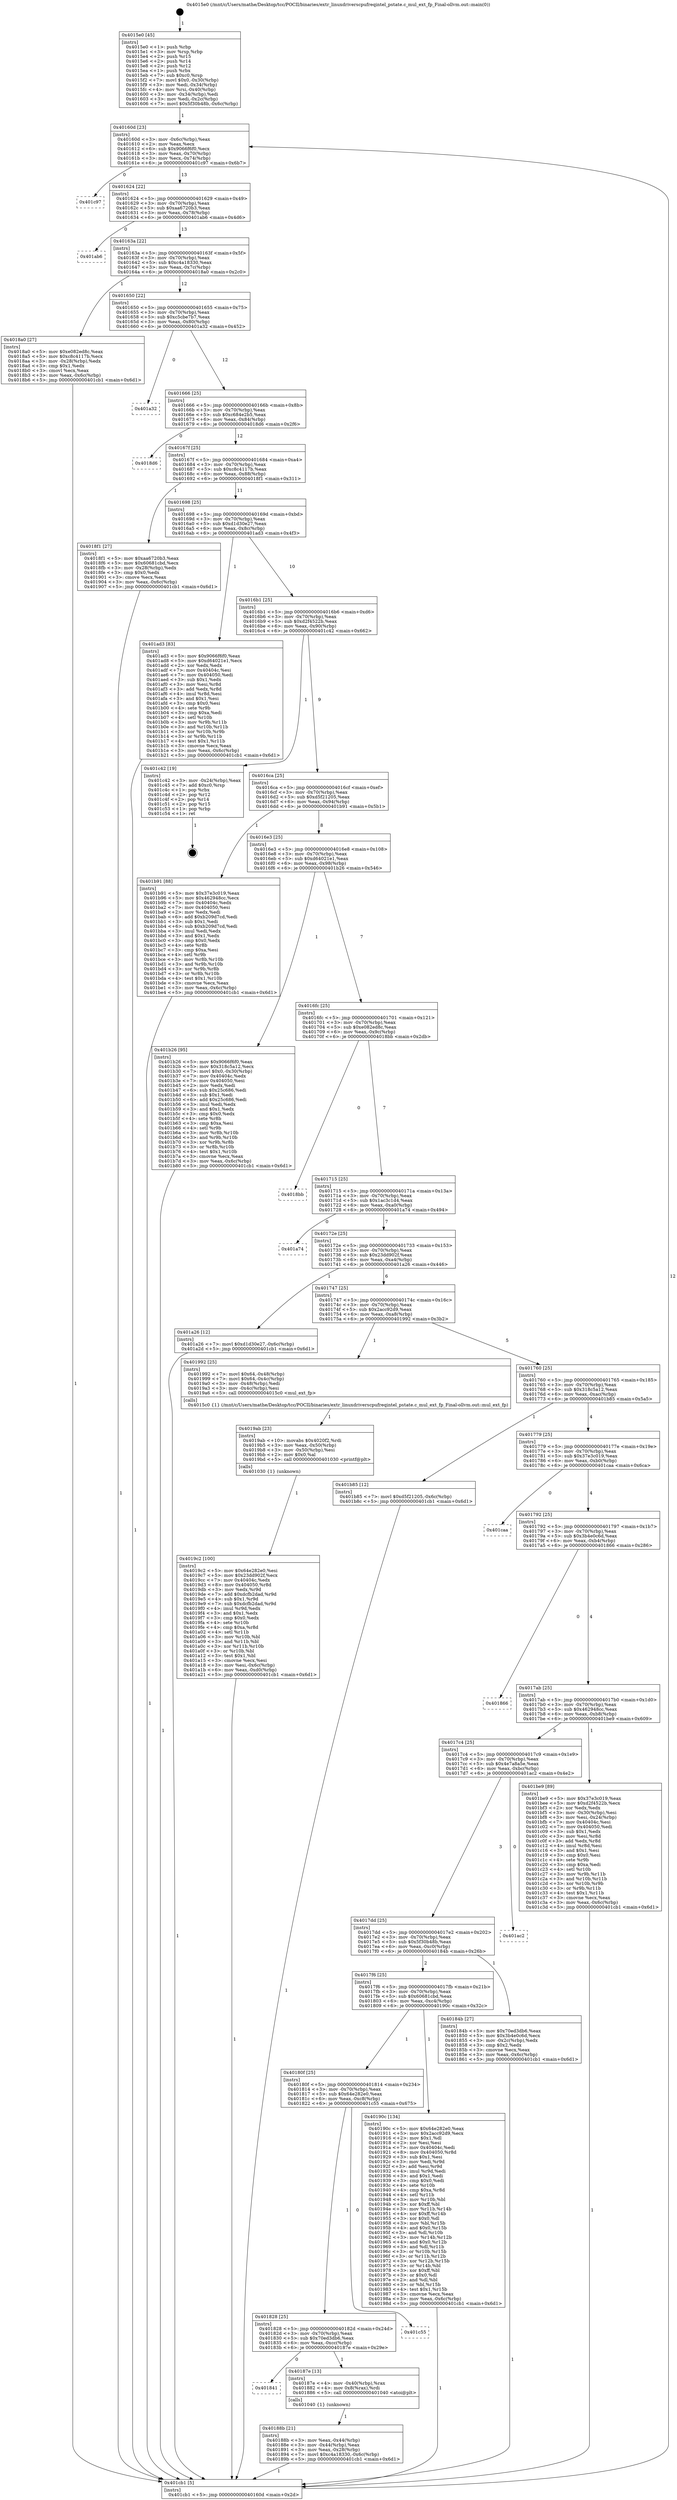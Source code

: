 digraph "0x4015e0" {
  label = "0x4015e0 (/mnt/c/Users/mathe/Desktop/tcc/POCII/binaries/extr_linuxdriverscpufreqintel_pstate.c_mul_ext_fp_Final-ollvm.out::main(0))"
  labelloc = "t"
  node[shape=record]

  Entry [label="",width=0.3,height=0.3,shape=circle,fillcolor=black,style=filled]
  "0x40160d" [label="{
     0x40160d [23]\l
     | [instrs]\l
     &nbsp;&nbsp;0x40160d \<+3\>: mov -0x6c(%rbp),%eax\l
     &nbsp;&nbsp;0x401610 \<+2\>: mov %eax,%ecx\l
     &nbsp;&nbsp;0x401612 \<+6\>: sub $0x9066f6f0,%ecx\l
     &nbsp;&nbsp;0x401618 \<+3\>: mov %eax,-0x70(%rbp)\l
     &nbsp;&nbsp;0x40161b \<+3\>: mov %ecx,-0x74(%rbp)\l
     &nbsp;&nbsp;0x40161e \<+6\>: je 0000000000401c97 \<main+0x6b7\>\l
  }"]
  "0x401c97" [label="{
     0x401c97\l
  }", style=dashed]
  "0x401624" [label="{
     0x401624 [22]\l
     | [instrs]\l
     &nbsp;&nbsp;0x401624 \<+5\>: jmp 0000000000401629 \<main+0x49\>\l
     &nbsp;&nbsp;0x401629 \<+3\>: mov -0x70(%rbp),%eax\l
     &nbsp;&nbsp;0x40162c \<+5\>: sub $0xaa6720b3,%eax\l
     &nbsp;&nbsp;0x401631 \<+3\>: mov %eax,-0x78(%rbp)\l
     &nbsp;&nbsp;0x401634 \<+6\>: je 0000000000401ab6 \<main+0x4d6\>\l
  }"]
  Exit [label="",width=0.3,height=0.3,shape=circle,fillcolor=black,style=filled,peripheries=2]
  "0x401ab6" [label="{
     0x401ab6\l
  }", style=dashed]
  "0x40163a" [label="{
     0x40163a [22]\l
     | [instrs]\l
     &nbsp;&nbsp;0x40163a \<+5\>: jmp 000000000040163f \<main+0x5f\>\l
     &nbsp;&nbsp;0x40163f \<+3\>: mov -0x70(%rbp),%eax\l
     &nbsp;&nbsp;0x401642 \<+5\>: sub $0xc4a18330,%eax\l
     &nbsp;&nbsp;0x401647 \<+3\>: mov %eax,-0x7c(%rbp)\l
     &nbsp;&nbsp;0x40164a \<+6\>: je 00000000004018a0 \<main+0x2c0\>\l
  }"]
  "0x4019c2" [label="{
     0x4019c2 [100]\l
     | [instrs]\l
     &nbsp;&nbsp;0x4019c2 \<+5\>: mov $0x64e282e0,%esi\l
     &nbsp;&nbsp;0x4019c7 \<+5\>: mov $0x23dd902f,%ecx\l
     &nbsp;&nbsp;0x4019cc \<+7\>: mov 0x40404c,%edx\l
     &nbsp;&nbsp;0x4019d3 \<+8\>: mov 0x404050,%r8d\l
     &nbsp;&nbsp;0x4019db \<+3\>: mov %edx,%r9d\l
     &nbsp;&nbsp;0x4019de \<+7\>: add $0xdcfb2dad,%r9d\l
     &nbsp;&nbsp;0x4019e5 \<+4\>: sub $0x1,%r9d\l
     &nbsp;&nbsp;0x4019e9 \<+7\>: sub $0xdcfb2dad,%r9d\l
     &nbsp;&nbsp;0x4019f0 \<+4\>: imul %r9d,%edx\l
     &nbsp;&nbsp;0x4019f4 \<+3\>: and $0x1,%edx\l
     &nbsp;&nbsp;0x4019f7 \<+3\>: cmp $0x0,%edx\l
     &nbsp;&nbsp;0x4019fa \<+4\>: sete %r10b\l
     &nbsp;&nbsp;0x4019fe \<+4\>: cmp $0xa,%r8d\l
     &nbsp;&nbsp;0x401a02 \<+4\>: setl %r11b\l
     &nbsp;&nbsp;0x401a06 \<+3\>: mov %r10b,%bl\l
     &nbsp;&nbsp;0x401a09 \<+3\>: and %r11b,%bl\l
     &nbsp;&nbsp;0x401a0c \<+3\>: xor %r11b,%r10b\l
     &nbsp;&nbsp;0x401a0f \<+3\>: or %r10b,%bl\l
     &nbsp;&nbsp;0x401a12 \<+3\>: test $0x1,%bl\l
     &nbsp;&nbsp;0x401a15 \<+3\>: cmovne %ecx,%esi\l
     &nbsp;&nbsp;0x401a18 \<+3\>: mov %esi,-0x6c(%rbp)\l
     &nbsp;&nbsp;0x401a1b \<+6\>: mov %eax,-0xd0(%rbp)\l
     &nbsp;&nbsp;0x401a21 \<+5\>: jmp 0000000000401cb1 \<main+0x6d1\>\l
  }"]
  "0x4018a0" [label="{
     0x4018a0 [27]\l
     | [instrs]\l
     &nbsp;&nbsp;0x4018a0 \<+5\>: mov $0xe082ed8c,%eax\l
     &nbsp;&nbsp;0x4018a5 \<+5\>: mov $0xc8c4117b,%ecx\l
     &nbsp;&nbsp;0x4018aa \<+3\>: mov -0x28(%rbp),%edx\l
     &nbsp;&nbsp;0x4018ad \<+3\>: cmp $0x1,%edx\l
     &nbsp;&nbsp;0x4018b0 \<+3\>: cmovl %ecx,%eax\l
     &nbsp;&nbsp;0x4018b3 \<+3\>: mov %eax,-0x6c(%rbp)\l
     &nbsp;&nbsp;0x4018b6 \<+5\>: jmp 0000000000401cb1 \<main+0x6d1\>\l
  }"]
  "0x401650" [label="{
     0x401650 [22]\l
     | [instrs]\l
     &nbsp;&nbsp;0x401650 \<+5\>: jmp 0000000000401655 \<main+0x75\>\l
     &nbsp;&nbsp;0x401655 \<+3\>: mov -0x70(%rbp),%eax\l
     &nbsp;&nbsp;0x401658 \<+5\>: sub $0xc5cbe7b7,%eax\l
     &nbsp;&nbsp;0x40165d \<+3\>: mov %eax,-0x80(%rbp)\l
     &nbsp;&nbsp;0x401660 \<+6\>: je 0000000000401a32 \<main+0x452\>\l
  }"]
  "0x4019ab" [label="{
     0x4019ab [23]\l
     | [instrs]\l
     &nbsp;&nbsp;0x4019ab \<+10\>: movabs $0x4020f2,%rdi\l
     &nbsp;&nbsp;0x4019b5 \<+3\>: mov %eax,-0x50(%rbp)\l
     &nbsp;&nbsp;0x4019b8 \<+3\>: mov -0x50(%rbp),%esi\l
     &nbsp;&nbsp;0x4019bb \<+2\>: mov $0x0,%al\l
     &nbsp;&nbsp;0x4019bd \<+5\>: call 0000000000401030 \<printf@plt\>\l
     | [calls]\l
     &nbsp;&nbsp;0x401030 \{1\} (unknown)\l
  }"]
  "0x401a32" [label="{
     0x401a32\l
  }", style=dashed]
  "0x401666" [label="{
     0x401666 [25]\l
     | [instrs]\l
     &nbsp;&nbsp;0x401666 \<+5\>: jmp 000000000040166b \<main+0x8b\>\l
     &nbsp;&nbsp;0x40166b \<+3\>: mov -0x70(%rbp),%eax\l
     &nbsp;&nbsp;0x40166e \<+5\>: sub $0xc684e2b5,%eax\l
     &nbsp;&nbsp;0x401673 \<+6\>: mov %eax,-0x84(%rbp)\l
     &nbsp;&nbsp;0x401679 \<+6\>: je 00000000004018d6 \<main+0x2f6\>\l
  }"]
  "0x40188b" [label="{
     0x40188b [21]\l
     | [instrs]\l
     &nbsp;&nbsp;0x40188b \<+3\>: mov %eax,-0x44(%rbp)\l
     &nbsp;&nbsp;0x40188e \<+3\>: mov -0x44(%rbp),%eax\l
     &nbsp;&nbsp;0x401891 \<+3\>: mov %eax,-0x28(%rbp)\l
     &nbsp;&nbsp;0x401894 \<+7\>: movl $0xc4a18330,-0x6c(%rbp)\l
     &nbsp;&nbsp;0x40189b \<+5\>: jmp 0000000000401cb1 \<main+0x6d1\>\l
  }"]
  "0x4018d6" [label="{
     0x4018d6\l
  }", style=dashed]
  "0x40167f" [label="{
     0x40167f [25]\l
     | [instrs]\l
     &nbsp;&nbsp;0x40167f \<+5\>: jmp 0000000000401684 \<main+0xa4\>\l
     &nbsp;&nbsp;0x401684 \<+3\>: mov -0x70(%rbp),%eax\l
     &nbsp;&nbsp;0x401687 \<+5\>: sub $0xc8c4117b,%eax\l
     &nbsp;&nbsp;0x40168c \<+6\>: mov %eax,-0x88(%rbp)\l
     &nbsp;&nbsp;0x401692 \<+6\>: je 00000000004018f1 \<main+0x311\>\l
  }"]
  "0x401841" [label="{
     0x401841\l
  }", style=dashed]
  "0x4018f1" [label="{
     0x4018f1 [27]\l
     | [instrs]\l
     &nbsp;&nbsp;0x4018f1 \<+5\>: mov $0xaa6720b3,%eax\l
     &nbsp;&nbsp;0x4018f6 \<+5\>: mov $0x60681cbd,%ecx\l
     &nbsp;&nbsp;0x4018fb \<+3\>: mov -0x28(%rbp),%edx\l
     &nbsp;&nbsp;0x4018fe \<+3\>: cmp $0x0,%edx\l
     &nbsp;&nbsp;0x401901 \<+3\>: cmove %ecx,%eax\l
     &nbsp;&nbsp;0x401904 \<+3\>: mov %eax,-0x6c(%rbp)\l
     &nbsp;&nbsp;0x401907 \<+5\>: jmp 0000000000401cb1 \<main+0x6d1\>\l
  }"]
  "0x401698" [label="{
     0x401698 [25]\l
     | [instrs]\l
     &nbsp;&nbsp;0x401698 \<+5\>: jmp 000000000040169d \<main+0xbd\>\l
     &nbsp;&nbsp;0x40169d \<+3\>: mov -0x70(%rbp),%eax\l
     &nbsp;&nbsp;0x4016a0 \<+5\>: sub $0xd1d30e27,%eax\l
     &nbsp;&nbsp;0x4016a5 \<+6\>: mov %eax,-0x8c(%rbp)\l
     &nbsp;&nbsp;0x4016ab \<+6\>: je 0000000000401ad3 \<main+0x4f3\>\l
  }"]
  "0x40187e" [label="{
     0x40187e [13]\l
     | [instrs]\l
     &nbsp;&nbsp;0x40187e \<+4\>: mov -0x40(%rbp),%rax\l
     &nbsp;&nbsp;0x401882 \<+4\>: mov 0x8(%rax),%rdi\l
     &nbsp;&nbsp;0x401886 \<+5\>: call 0000000000401040 \<atoi@plt\>\l
     | [calls]\l
     &nbsp;&nbsp;0x401040 \{1\} (unknown)\l
  }"]
  "0x401ad3" [label="{
     0x401ad3 [83]\l
     | [instrs]\l
     &nbsp;&nbsp;0x401ad3 \<+5\>: mov $0x9066f6f0,%eax\l
     &nbsp;&nbsp;0x401ad8 \<+5\>: mov $0xd64021e1,%ecx\l
     &nbsp;&nbsp;0x401add \<+2\>: xor %edx,%edx\l
     &nbsp;&nbsp;0x401adf \<+7\>: mov 0x40404c,%esi\l
     &nbsp;&nbsp;0x401ae6 \<+7\>: mov 0x404050,%edi\l
     &nbsp;&nbsp;0x401aed \<+3\>: sub $0x1,%edx\l
     &nbsp;&nbsp;0x401af0 \<+3\>: mov %esi,%r8d\l
     &nbsp;&nbsp;0x401af3 \<+3\>: add %edx,%r8d\l
     &nbsp;&nbsp;0x401af6 \<+4\>: imul %r8d,%esi\l
     &nbsp;&nbsp;0x401afa \<+3\>: and $0x1,%esi\l
     &nbsp;&nbsp;0x401afd \<+3\>: cmp $0x0,%esi\l
     &nbsp;&nbsp;0x401b00 \<+4\>: sete %r9b\l
     &nbsp;&nbsp;0x401b04 \<+3\>: cmp $0xa,%edi\l
     &nbsp;&nbsp;0x401b07 \<+4\>: setl %r10b\l
     &nbsp;&nbsp;0x401b0b \<+3\>: mov %r9b,%r11b\l
     &nbsp;&nbsp;0x401b0e \<+3\>: and %r10b,%r11b\l
     &nbsp;&nbsp;0x401b11 \<+3\>: xor %r10b,%r9b\l
     &nbsp;&nbsp;0x401b14 \<+3\>: or %r9b,%r11b\l
     &nbsp;&nbsp;0x401b17 \<+4\>: test $0x1,%r11b\l
     &nbsp;&nbsp;0x401b1b \<+3\>: cmovne %ecx,%eax\l
     &nbsp;&nbsp;0x401b1e \<+3\>: mov %eax,-0x6c(%rbp)\l
     &nbsp;&nbsp;0x401b21 \<+5\>: jmp 0000000000401cb1 \<main+0x6d1\>\l
  }"]
  "0x4016b1" [label="{
     0x4016b1 [25]\l
     | [instrs]\l
     &nbsp;&nbsp;0x4016b1 \<+5\>: jmp 00000000004016b6 \<main+0xd6\>\l
     &nbsp;&nbsp;0x4016b6 \<+3\>: mov -0x70(%rbp),%eax\l
     &nbsp;&nbsp;0x4016b9 \<+5\>: sub $0xd2f4522b,%eax\l
     &nbsp;&nbsp;0x4016be \<+6\>: mov %eax,-0x90(%rbp)\l
     &nbsp;&nbsp;0x4016c4 \<+6\>: je 0000000000401c42 \<main+0x662\>\l
  }"]
  "0x401828" [label="{
     0x401828 [25]\l
     | [instrs]\l
     &nbsp;&nbsp;0x401828 \<+5\>: jmp 000000000040182d \<main+0x24d\>\l
     &nbsp;&nbsp;0x40182d \<+3\>: mov -0x70(%rbp),%eax\l
     &nbsp;&nbsp;0x401830 \<+5\>: sub $0x70ed3db6,%eax\l
     &nbsp;&nbsp;0x401835 \<+6\>: mov %eax,-0xcc(%rbp)\l
     &nbsp;&nbsp;0x40183b \<+6\>: je 000000000040187e \<main+0x29e\>\l
  }"]
  "0x401c42" [label="{
     0x401c42 [19]\l
     | [instrs]\l
     &nbsp;&nbsp;0x401c42 \<+3\>: mov -0x24(%rbp),%eax\l
     &nbsp;&nbsp;0x401c45 \<+7\>: add $0xc0,%rsp\l
     &nbsp;&nbsp;0x401c4c \<+1\>: pop %rbx\l
     &nbsp;&nbsp;0x401c4d \<+2\>: pop %r12\l
     &nbsp;&nbsp;0x401c4f \<+2\>: pop %r14\l
     &nbsp;&nbsp;0x401c51 \<+2\>: pop %r15\l
     &nbsp;&nbsp;0x401c53 \<+1\>: pop %rbp\l
     &nbsp;&nbsp;0x401c54 \<+1\>: ret\l
  }"]
  "0x4016ca" [label="{
     0x4016ca [25]\l
     | [instrs]\l
     &nbsp;&nbsp;0x4016ca \<+5\>: jmp 00000000004016cf \<main+0xef\>\l
     &nbsp;&nbsp;0x4016cf \<+3\>: mov -0x70(%rbp),%eax\l
     &nbsp;&nbsp;0x4016d2 \<+5\>: sub $0xd5f21205,%eax\l
     &nbsp;&nbsp;0x4016d7 \<+6\>: mov %eax,-0x94(%rbp)\l
     &nbsp;&nbsp;0x4016dd \<+6\>: je 0000000000401b91 \<main+0x5b1\>\l
  }"]
  "0x401c55" [label="{
     0x401c55\l
  }", style=dashed]
  "0x401b91" [label="{
     0x401b91 [88]\l
     | [instrs]\l
     &nbsp;&nbsp;0x401b91 \<+5\>: mov $0x37e3c019,%eax\l
     &nbsp;&nbsp;0x401b96 \<+5\>: mov $0x462948cc,%ecx\l
     &nbsp;&nbsp;0x401b9b \<+7\>: mov 0x40404c,%edx\l
     &nbsp;&nbsp;0x401ba2 \<+7\>: mov 0x404050,%esi\l
     &nbsp;&nbsp;0x401ba9 \<+2\>: mov %edx,%edi\l
     &nbsp;&nbsp;0x401bab \<+6\>: add $0xb209d7cd,%edi\l
     &nbsp;&nbsp;0x401bb1 \<+3\>: sub $0x1,%edi\l
     &nbsp;&nbsp;0x401bb4 \<+6\>: sub $0xb209d7cd,%edi\l
     &nbsp;&nbsp;0x401bba \<+3\>: imul %edi,%edx\l
     &nbsp;&nbsp;0x401bbd \<+3\>: and $0x1,%edx\l
     &nbsp;&nbsp;0x401bc0 \<+3\>: cmp $0x0,%edx\l
     &nbsp;&nbsp;0x401bc3 \<+4\>: sete %r8b\l
     &nbsp;&nbsp;0x401bc7 \<+3\>: cmp $0xa,%esi\l
     &nbsp;&nbsp;0x401bca \<+4\>: setl %r9b\l
     &nbsp;&nbsp;0x401bce \<+3\>: mov %r8b,%r10b\l
     &nbsp;&nbsp;0x401bd1 \<+3\>: and %r9b,%r10b\l
     &nbsp;&nbsp;0x401bd4 \<+3\>: xor %r9b,%r8b\l
     &nbsp;&nbsp;0x401bd7 \<+3\>: or %r8b,%r10b\l
     &nbsp;&nbsp;0x401bda \<+4\>: test $0x1,%r10b\l
     &nbsp;&nbsp;0x401bde \<+3\>: cmovne %ecx,%eax\l
     &nbsp;&nbsp;0x401be1 \<+3\>: mov %eax,-0x6c(%rbp)\l
     &nbsp;&nbsp;0x401be4 \<+5\>: jmp 0000000000401cb1 \<main+0x6d1\>\l
  }"]
  "0x4016e3" [label="{
     0x4016e3 [25]\l
     | [instrs]\l
     &nbsp;&nbsp;0x4016e3 \<+5\>: jmp 00000000004016e8 \<main+0x108\>\l
     &nbsp;&nbsp;0x4016e8 \<+3\>: mov -0x70(%rbp),%eax\l
     &nbsp;&nbsp;0x4016eb \<+5\>: sub $0xd64021e1,%eax\l
     &nbsp;&nbsp;0x4016f0 \<+6\>: mov %eax,-0x98(%rbp)\l
     &nbsp;&nbsp;0x4016f6 \<+6\>: je 0000000000401b26 \<main+0x546\>\l
  }"]
  "0x40180f" [label="{
     0x40180f [25]\l
     | [instrs]\l
     &nbsp;&nbsp;0x40180f \<+5\>: jmp 0000000000401814 \<main+0x234\>\l
     &nbsp;&nbsp;0x401814 \<+3\>: mov -0x70(%rbp),%eax\l
     &nbsp;&nbsp;0x401817 \<+5\>: sub $0x64e282e0,%eax\l
     &nbsp;&nbsp;0x40181c \<+6\>: mov %eax,-0xc8(%rbp)\l
     &nbsp;&nbsp;0x401822 \<+6\>: je 0000000000401c55 \<main+0x675\>\l
  }"]
  "0x401b26" [label="{
     0x401b26 [95]\l
     | [instrs]\l
     &nbsp;&nbsp;0x401b26 \<+5\>: mov $0x9066f6f0,%eax\l
     &nbsp;&nbsp;0x401b2b \<+5\>: mov $0x318c5a12,%ecx\l
     &nbsp;&nbsp;0x401b30 \<+7\>: movl $0x0,-0x30(%rbp)\l
     &nbsp;&nbsp;0x401b37 \<+7\>: mov 0x40404c,%edx\l
     &nbsp;&nbsp;0x401b3e \<+7\>: mov 0x404050,%esi\l
     &nbsp;&nbsp;0x401b45 \<+2\>: mov %edx,%edi\l
     &nbsp;&nbsp;0x401b47 \<+6\>: sub $0x25c686,%edi\l
     &nbsp;&nbsp;0x401b4d \<+3\>: sub $0x1,%edi\l
     &nbsp;&nbsp;0x401b50 \<+6\>: add $0x25c686,%edi\l
     &nbsp;&nbsp;0x401b56 \<+3\>: imul %edi,%edx\l
     &nbsp;&nbsp;0x401b59 \<+3\>: and $0x1,%edx\l
     &nbsp;&nbsp;0x401b5c \<+3\>: cmp $0x0,%edx\l
     &nbsp;&nbsp;0x401b5f \<+4\>: sete %r8b\l
     &nbsp;&nbsp;0x401b63 \<+3\>: cmp $0xa,%esi\l
     &nbsp;&nbsp;0x401b66 \<+4\>: setl %r9b\l
     &nbsp;&nbsp;0x401b6a \<+3\>: mov %r8b,%r10b\l
     &nbsp;&nbsp;0x401b6d \<+3\>: and %r9b,%r10b\l
     &nbsp;&nbsp;0x401b70 \<+3\>: xor %r9b,%r8b\l
     &nbsp;&nbsp;0x401b73 \<+3\>: or %r8b,%r10b\l
     &nbsp;&nbsp;0x401b76 \<+4\>: test $0x1,%r10b\l
     &nbsp;&nbsp;0x401b7a \<+3\>: cmovne %ecx,%eax\l
     &nbsp;&nbsp;0x401b7d \<+3\>: mov %eax,-0x6c(%rbp)\l
     &nbsp;&nbsp;0x401b80 \<+5\>: jmp 0000000000401cb1 \<main+0x6d1\>\l
  }"]
  "0x4016fc" [label="{
     0x4016fc [25]\l
     | [instrs]\l
     &nbsp;&nbsp;0x4016fc \<+5\>: jmp 0000000000401701 \<main+0x121\>\l
     &nbsp;&nbsp;0x401701 \<+3\>: mov -0x70(%rbp),%eax\l
     &nbsp;&nbsp;0x401704 \<+5\>: sub $0xe082ed8c,%eax\l
     &nbsp;&nbsp;0x401709 \<+6\>: mov %eax,-0x9c(%rbp)\l
     &nbsp;&nbsp;0x40170f \<+6\>: je 00000000004018bb \<main+0x2db\>\l
  }"]
  "0x40190c" [label="{
     0x40190c [134]\l
     | [instrs]\l
     &nbsp;&nbsp;0x40190c \<+5\>: mov $0x64e282e0,%eax\l
     &nbsp;&nbsp;0x401911 \<+5\>: mov $0x2acc92d9,%ecx\l
     &nbsp;&nbsp;0x401916 \<+2\>: mov $0x1,%dl\l
     &nbsp;&nbsp;0x401918 \<+2\>: xor %esi,%esi\l
     &nbsp;&nbsp;0x40191a \<+7\>: mov 0x40404c,%edi\l
     &nbsp;&nbsp;0x401921 \<+8\>: mov 0x404050,%r8d\l
     &nbsp;&nbsp;0x401929 \<+3\>: sub $0x1,%esi\l
     &nbsp;&nbsp;0x40192c \<+3\>: mov %edi,%r9d\l
     &nbsp;&nbsp;0x40192f \<+3\>: add %esi,%r9d\l
     &nbsp;&nbsp;0x401932 \<+4\>: imul %r9d,%edi\l
     &nbsp;&nbsp;0x401936 \<+3\>: and $0x1,%edi\l
     &nbsp;&nbsp;0x401939 \<+3\>: cmp $0x0,%edi\l
     &nbsp;&nbsp;0x40193c \<+4\>: sete %r10b\l
     &nbsp;&nbsp;0x401940 \<+4\>: cmp $0xa,%r8d\l
     &nbsp;&nbsp;0x401944 \<+4\>: setl %r11b\l
     &nbsp;&nbsp;0x401948 \<+3\>: mov %r10b,%bl\l
     &nbsp;&nbsp;0x40194b \<+3\>: xor $0xff,%bl\l
     &nbsp;&nbsp;0x40194e \<+3\>: mov %r11b,%r14b\l
     &nbsp;&nbsp;0x401951 \<+4\>: xor $0xff,%r14b\l
     &nbsp;&nbsp;0x401955 \<+3\>: xor $0x0,%dl\l
     &nbsp;&nbsp;0x401958 \<+3\>: mov %bl,%r15b\l
     &nbsp;&nbsp;0x40195b \<+4\>: and $0x0,%r15b\l
     &nbsp;&nbsp;0x40195f \<+3\>: and %dl,%r10b\l
     &nbsp;&nbsp;0x401962 \<+3\>: mov %r14b,%r12b\l
     &nbsp;&nbsp;0x401965 \<+4\>: and $0x0,%r12b\l
     &nbsp;&nbsp;0x401969 \<+3\>: and %dl,%r11b\l
     &nbsp;&nbsp;0x40196c \<+3\>: or %r10b,%r15b\l
     &nbsp;&nbsp;0x40196f \<+3\>: or %r11b,%r12b\l
     &nbsp;&nbsp;0x401972 \<+3\>: xor %r12b,%r15b\l
     &nbsp;&nbsp;0x401975 \<+3\>: or %r14b,%bl\l
     &nbsp;&nbsp;0x401978 \<+3\>: xor $0xff,%bl\l
     &nbsp;&nbsp;0x40197b \<+3\>: or $0x0,%dl\l
     &nbsp;&nbsp;0x40197e \<+2\>: and %dl,%bl\l
     &nbsp;&nbsp;0x401980 \<+3\>: or %bl,%r15b\l
     &nbsp;&nbsp;0x401983 \<+4\>: test $0x1,%r15b\l
     &nbsp;&nbsp;0x401987 \<+3\>: cmovne %ecx,%eax\l
     &nbsp;&nbsp;0x40198a \<+3\>: mov %eax,-0x6c(%rbp)\l
     &nbsp;&nbsp;0x40198d \<+5\>: jmp 0000000000401cb1 \<main+0x6d1\>\l
  }"]
  "0x4018bb" [label="{
     0x4018bb\l
  }", style=dashed]
  "0x401715" [label="{
     0x401715 [25]\l
     | [instrs]\l
     &nbsp;&nbsp;0x401715 \<+5\>: jmp 000000000040171a \<main+0x13a\>\l
     &nbsp;&nbsp;0x40171a \<+3\>: mov -0x70(%rbp),%eax\l
     &nbsp;&nbsp;0x40171d \<+5\>: sub $0x1ac3c1d4,%eax\l
     &nbsp;&nbsp;0x401722 \<+6\>: mov %eax,-0xa0(%rbp)\l
     &nbsp;&nbsp;0x401728 \<+6\>: je 0000000000401a74 \<main+0x494\>\l
  }"]
  "0x4015e0" [label="{
     0x4015e0 [45]\l
     | [instrs]\l
     &nbsp;&nbsp;0x4015e0 \<+1\>: push %rbp\l
     &nbsp;&nbsp;0x4015e1 \<+3\>: mov %rsp,%rbp\l
     &nbsp;&nbsp;0x4015e4 \<+2\>: push %r15\l
     &nbsp;&nbsp;0x4015e6 \<+2\>: push %r14\l
     &nbsp;&nbsp;0x4015e8 \<+2\>: push %r12\l
     &nbsp;&nbsp;0x4015ea \<+1\>: push %rbx\l
     &nbsp;&nbsp;0x4015eb \<+7\>: sub $0xc0,%rsp\l
     &nbsp;&nbsp;0x4015f2 \<+7\>: movl $0x0,-0x30(%rbp)\l
     &nbsp;&nbsp;0x4015f9 \<+3\>: mov %edi,-0x34(%rbp)\l
     &nbsp;&nbsp;0x4015fc \<+4\>: mov %rsi,-0x40(%rbp)\l
     &nbsp;&nbsp;0x401600 \<+3\>: mov -0x34(%rbp),%edi\l
     &nbsp;&nbsp;0x401603 \<+3\>: mov %edi,-0x2c(%rbp)\l
     &nbsp;&nbsp;0x401606 \<+7\>: movl $0x5f30b48b,-0x6c(%rbp)\l
  }"]
  "0x401a74" [label="{
     0x401a74\l
  }", style=dashed]
  "0x40172e" [label="{
     0x40172e [25]\l
     | [instrs]\l
     &nbsp;&nbsp;0x40172e \<+5\>: jmp 0000000000401733 \<main+0x153\>\l
     &nbsp;&nbsp;0x401733 \<+3\>: mov -0x70(%rbp),%eax\l
     &nbsp;&nbsp;0x401736 \<+5\>: sub $0x23dd902f,%eax\l
     &nbsp;&nbsp;0x40173b \<+6\>: mov %eax,-0xa4(%rbp)\l
     &nbsp;&nbsp;0x401741 \<+6\>: je 0000000000401a26 \<main+0x446\>\l
  }"]
  "0x401cb1" [label="{
     0x401cb1 [5]\l
     | [instrs]\l
     &nbsp;&nbsp;0x401cb1 \<+5\>: jmp 000000000040160d \<main+0x2d\>\l
  }"]
  "0x401a26" [label="{
     0x401a26 [12]\l
     | [instrs]\l
     &nbsp;&nbsp;0x401a26 \<+7\>: movl $0xd1d30e27,-0x6c(%rbp)\l
     &nbsp;&nbsp;0x401a2d \<+5\>: jmp 0000000000401cb1 \<main+0x6d1\>\l
  }"]
  "0x401747" [label="{
     0x401747 [25]\l
     | [instrs]\l
     &nbsp;&nbsp;0x401747 \<+5\>: jmp 000000000040174c \<main+0x16c\>\l
     &nbsp;&nbsp;0x40174c \<+3\>: mov -0x70(%rbp),%eax\l
     &nbsp;&nbsp;0x40174f \<+5\>: sub $0x2acc92d9,%eax\l
     &nbsp;&nbsp;0x401754 \<+6\>: mov %eax,-0xa8(%rbp)\l
     &nbsp;&nbsp;0x40175a \<+6\>: je 0000000000401992 \<main+0x3b2\>\l
  }"]
  "0x4017f6" [label="{
     0x4017f6 [25]\l
     | [instrs]\l
     &nbsp;&nbsp;0x4017f6 \<+5\>: jmp 00000000004017fb \<main+0x21b\>\l
     &nbsp;&nbsp;0x4017fb \<+3\>: mov -0x70(%rbp),%eax\l
     &nbsp;&nbsp;0x4017fe \<+5\>: sub $0x60681cbd,%eax\l
     &nbsp;&nbsp;0x401803 \<+6\>: mov %eax,-0xc4(%rbp)\l
     &nbsp;&nbsp;0x401809 \<+6\>: je 000000000040190c \<main+0x32c\>\l
  }"]
  "0x401992" [label="{
     0x401992 [25]\l
     | [instrs]\l
     &nbsp;&nbsp;0x401992 \<+7\>: movl $0x64,-0x48(%rbp)\l
     &nbsp;&nbsp;0x401999 \<+7\>: movl $0x64,-0x4c(%rbp)\l
     &nbsp;&nbsp;0x4019a0 \<+3\>: mov -0x48(%rbp),%edi\l
     &nbsp;&nbsp;0x4019a3 \<+3\>: mov -0x4c(%rbp),%esi\l
     &nbsp;&nbsp;0x4019a6 \<+5\>: call 00000000004015c0 \<mul_ext_fp\>\l
     | [calls]\l
     &nbsp;&nbsp;0x4015c0 \{1\} (/mnt/c/Users/mathe/Desktop/tcc/POCII/binaries/extr_linuxdriverscpufreqintel_pstate.c_mul_ext_fp_Final-ollvm.out::mul_ext_fp)\l
  }"]
  "0x401760" [label="{
     0x401760 [25]\l
     | [instrs]\l
     &nbsp;&nbsp;0x401760 \<+5\>: jmp 0000000000401765 \<main+0x185\>\l
     &nbsp;&nbsp;0x401765 \<+3\>: mov -0x70(%rbp),%eax\l
     &nbsp;&nbsp;0x401768 \<+5\>: sub $0x318c5a12,%eax\l
     &nbsp;&nbsp;0x40176d \<+6\>: mov %eax,-0xac(%rbp)\l
     &nbsp;&nbsp;0x401773 \<+6\>: je 0000000000401b85 \<main+0x5a5\>\l
  }"]
  "0x40184b" [label="{
     0x40184b [27]\l
     | [instrs]\l
     &nbsp;&nbsp;0x40184b \<+5\>: mov $0x70ed3db6,%eax\l
     &nbsp;&nbsp;0x401850 \<+5\>: mov $0x3b4e0c6d,%ecx\l
     &nbsp;&nbsp;0x401855 \<+3\>: mov -0x2c(%rbp),%edx\l
     &nbsp;&nbsp;0x401858 \<+3\>: cmp $0x2,%edx\l
     &nbsp;&nbsp;0x40185b \<+3\>: cmovne %ecx,%eax\l
     &nbsp;&nbsp;0x40185e \<+3\>: mov %eax,-0x6c(%rbp)\l
     &nbsp;&nbsp;0x401861 \<+5\>: jmp 0000000000401cb1 \<main+0x6d1\>\l
  }"]
  "0x401b85" [label="{
     0x401b85 [12]\l
     | [instrs]\l
     &nbsp;&nbsp;0x401b85 \<+7\>: movl $0xd5f21205,-0x6c(%rbp)\l
     &nbsp;&nbsp;0x401b8c \<+5\>: jmp 0000000000401cb1 \<main+0x6d1\>\l
  }"]
  "0x401779" [label="{
     0x401779 [25]\l
     | [instrs]\l
     &nbsp;&nbsp;0x401779 \<+5\>: jmp 000000000040177e \<main+0x19e\>\l
     &nbsp;&nbsp;0x40177e \<+3\>: mov -0x70(%rbp),%eax\l
     &nbsp;&nbsp;0x401781 \<+5\>: sub $0x37e3c019,%eax\l
     &nbsp;&nbsp;0x401786 \<+6\>: mov %eax,-0xb0(%rbp)\l
     &nbsp;&nbsp;0x40178c \<+6\>: je 0000000000401caa \<main+0x6ca\>\l
  }"]
  "0x4017dd" [label="{
     0x4017dd [25]\l
     | [instrs]\l
     &nbsp;&nbsp;0x4017dd \<+5\>: jmp 00000000004017e2 \<main+0x202\>\l
     &nbsp;&nbsp;0x4017e2 \<+3\>: mov -0x70(%rbp),%eax\l
     &nbsp;&nbsp;0x4017e5 \<+5\>: sub $0x5f30b48b,%eax\l
     &nbsp;&nbsp;0x4017ea \<+6\>: mov %eax,-0xc0(%rbp)\l
     &nbsp;&nbsp;0x4017f0 \<+6\>: je 000000000040184b \<main+0x26b\>\l
  }"]
  "0x401caa" [label="{
     0x401caa\l
  }", style=dashed]
  "0x401792" [label="{
     0x401792 [25]\l
     | [instrs]\l
     &nbsp;&nbsp;0x401792 \<+5\>: jmp 0000000000401797 \<main+0x1b7\>\l
     &nbsp;&nbsp;0x401797 \<+3\>: mov -0x70(%rbp),%eax\l
     &nbsp;&nbsp;0x40179a \<+5\>: sub $0x3b4e0c6d,%eax\l
     &nbsp;&nbsp;0x40179f \<+6\>: mov %eax,-0xb4(%rbp)\l
     &nbsp;&nbsp;0x4017a5 \<+6\>: je 0000000000401866 \<main+0x286\>\l
  }"]
  "0x401ac2" [label="{
     0x401ac2\l
  }", style=dashed]
  "0x401866" [label="{
     0x401866\l
  }", style=dashed]
  "0x4017ab" [label="{
     0x4017ab [25]\l
     | [instrs]\l
     &nbsp;&nbsp;0x4017ab \<+5\>: jmp 00000000004017b0 \<main+0x1d0\>\l
     &nbsp;&nbsp;0x4017b0 \<+3\>: mov -0x70(%rbp),%eax\l
     &nbsp;&nbsp;0x4017b3 \<+5\>: sub $0x462948cc,%eax\l
     &nbsp;&nbsp;0x4017b8 \<+6\>: mov %eax,-0xb8(%rbp)\l
     &nbsp;&nbsp;0x4017be \<+6\>: je 0000000000401be9 \<main+0x609\>\l
  }"]
  "0x4017c4" [label="{
     0x4017c4 [25]\l
     | [instrs]\l
     &nbsp;&nbsp;0x4017c4 \<+5\>: jmp 00000000004017c9 \<main+0x1e9\>\l
     &nbsp;&nbsp;0x4017c9 \<+3\>: mov -0x70(%rbp),%eax\l
     &nbsp;&nbsp;0x4017cc \<+5\>: sub $0x4e7a8a5e,%eax\l
     &nbsp;&nbsp;0x4017d1 \<+6\>: mov %eax,-0xbc(%rbp)\l
     &nbsp;&nbsp;0x4017d7 \<+6\>: je 0000000000401ac2 \<main+0x4e2\>\l
  }"]
  "0x401be9" [label="{
     0x401be9 [89]\l
     | [instrs]\l
     &nbsp;&nbsp;0x401be9 \<+5\>: mov $0x37e3c019,%eax\l
     &nbsp;&nbsp;0x401bee \<+5\>: mov $0xd2f4522b,%ecx\l
     &nbsp;&nbsp;0x401bf3 \<+2\>: xor %edx,%edx\l
     &nbsp;&nbsp;0x401bf5 \<+3\>: mov -0x30(%rbp),%esi\l
     &nbsp;&nbsp;0x401bf8 \<+3\>: mov %esi,-0x24(%rbp)\l
     &nbsp;&nbsp;0x401bfb \<+7\>: mov 0x40404c,%esi\l
     &nbsp;&nbsp;0x401c02 \<+7\>: mov 0x404050,%edi\l
     &nbsp;&nbsp;0x401c09 \<+3\>: sub $0x1,%edx\l
     &nbsp;&nbsp;0x401c0c \<+3\>: mov %esi,%r8d\l
     &nbsp;&nbsp;0x401c0f \<+3\>: add %edx,%r8d\l
     &nbsp;&nbsp;0x401c12 \<+4\>: imul %r8d,%esi\l
     &nbsp;&nbsp;0x401c16 \<+3\>: and $0x1,%esi\l
     &nbsp;&nbsp;0x401c19 \<+3\>: cmp $0x0,%esi\l
     &nbsp;&nbsp;0x401c1c \<+4\>: sete %r9b\l
     &nbsp;&nbsp;0x401c20 \<+3\>: cmp $0xa,%edi\l
     &nbsp;&nbsp;0x401c23 \<+4\>: setl %r10b\l
     &nbsp;&nbsp;0x401c27 \<+3\>: mov %r9b,%r11b\l
     &nbsp;&nbsp;0x401c2a \<+3\>: and %r10b,%r11b\l
     &nbsp;&nbsp;0x401c2d \<+3\>: xor %r10b,%r9b\l
     &nbsp;&nbsp;0x401c30 \<+3\>: or %r9b,%r11b\l
     &nbsp;&nbsp;0x401c33 \<+4\>: test $0x1,%r11b\l
     &nbsp;&nbsp;0x401c37 \<+3\>: cmovne %ecx,%eax\l
     &nbsp;&nbsp;0x401c3a \<+3\>: mov %eax,-0x6c(%rbp)\l
     &nbsp;&nbsp;0x401c3d \<+5\>: jmp 0000000000401cb1 \<main+0x6d1\>\l
  }"]
  Entry -> "0x4015e0" [label=" 1"]
  "0x40160d" -> "0x401c97" [label=" 0"]
  "0x40160d" -> "0x401624" [label=" 13"]
  "0x401c42" -> Exit [label=" 1"]
  "0x401624" -> "0x401ab6" [label=" 0"]
  "0x401624" -> "0x40163a" [label=" 13"]
  "0x401be9" -> "0x401cb1" [label=" 1"]
  "0x40163a" -> "0x4018a0" [label=" 1"]
  "0x40163a" -> "0x401650" [label=" 12"]
  "0x401b91" -> "0x401cb1" [label=" 1"]
  "0x401650" -> "0x401a32" [label=" 0"]
  "0x401650" -> "0x401666" [label=" 12"]
  "0x401b85" -> "0x401cb1" [label=" 1"]
  "0x401666" -> "0x4018d6" [label=" 0"]
  "0x401666" -> "0x40167f" [label=" 12"]
  "0x401b26" -> "0x401cb1" [label=" 1"]
  "0x40167f" -> "0x4018f1" [label=" 1"]
  "0x40167f" -> "0x401698" [label=" 11"]
  "0x401ad3" -> "0x401cb1" [label=" 1"]
  "0x401698" -> "0x401ad3" [label=" 1"]
  "0x401698" -> "0x4016b1" [label=" 10"]
  "0x401a26" -> "0x401cb1" [label=" 1"]
  "0x4016b1" -> "0x401c42" [label=" 1"]
  "0x4016b1" -> "0x4016ca" [label=" 9"]
  "0x4019ab" -> "0x4019c2" [label=" 1"]
  "0x4016ca" -> "0x401b91" [label=" 1"]
  "0x4016ca" -> "0x4016e3" [label=" 8"]
  "0x401992" -> "0x4019ab" [label=" 1"]
  "0x4016e3" -> "0x401b26" [label=" 1"]
  "0x4016e3" -> "0x4016fc" [label=" 7"]
  "0x4018f1" -> "0x401cb1" [label=" 1"]
  "0x4016fc" -> "0x4018bb" [label=" 0"]
  "0x4016fc" -> "0x401715" [label=" 7"]
  "0x4018a0" -> "0x401cb1" [label=" 1"]
  "0x401715" -> "0x401a74" [label=" 0"]
  "0x401715" -> "0x40172e" [label=" 7"]
  "0x40187e" -> "0x40188b" [label=" 1"]
  "0x40172e" -> "0x401a26" [label=" 1"]
  "0x40172e" -> "0x401747" [label=" 6"]
  "0x401828" -> "0x401841" [label=" 0"]
  "0x401747" -> "0x401992" [label=" 1"]
  "0x401747" -> "0x401760" [label=" 5"]
  "0x401828" -> "0x40187e" [label=" 1"]
  "0x401760" -> "0x401b85" [label=" 1"]
  "0x401760" -> "0x401779" [label=" 4"]
  "0x4019c2" -> "0x401cb1" [label=" 1"]
  "0x401779" -> "0x401caa" [label=" 0"]
  "0x401779" -> "0x401792" [label=" 4"]
  "0x40180f" -> "0x401c55" [label=" 0"]
  "0x401792" -> "0x401866" [label=" 0"]
  "0x401792" -> "0x4017ab" [label=" 4"]
  "0x40190c" -> "0x401cb1" [label=" 1"]
  "0x4017ab" -> "0x401be9" [label=" 1"]
  "0x4017ab" -> "0x4017c4" [label=" 3"]
  "0x4017f6" -> "0x40180f" [label=" 1"]
  "0x4017c4" -> "0x401ac2" [label=" 0"]
  "0x4017c4" -> "0x4017dd" [label=" 3"]
  "0x40180f" -> "0x401828" [label=" 1"]
  "0x4017dd" -> "0x40184b" [label=" 1"]
  "0x4017dd" -> "0x4017f6" [label=" 2"]
  "0x40184b" -> "0x401cb1" [label=" 1"]
  "0x4015e0" -> "0x40160d" [label=" 1"]
  "0x401cb1" -> "0x40160d" [label=" 12"]
  "0x40188b" -> "0x401cb1" [label=" 1"]
  "0x4017f6" -> "0x40190c" [label=" 1"]
}
